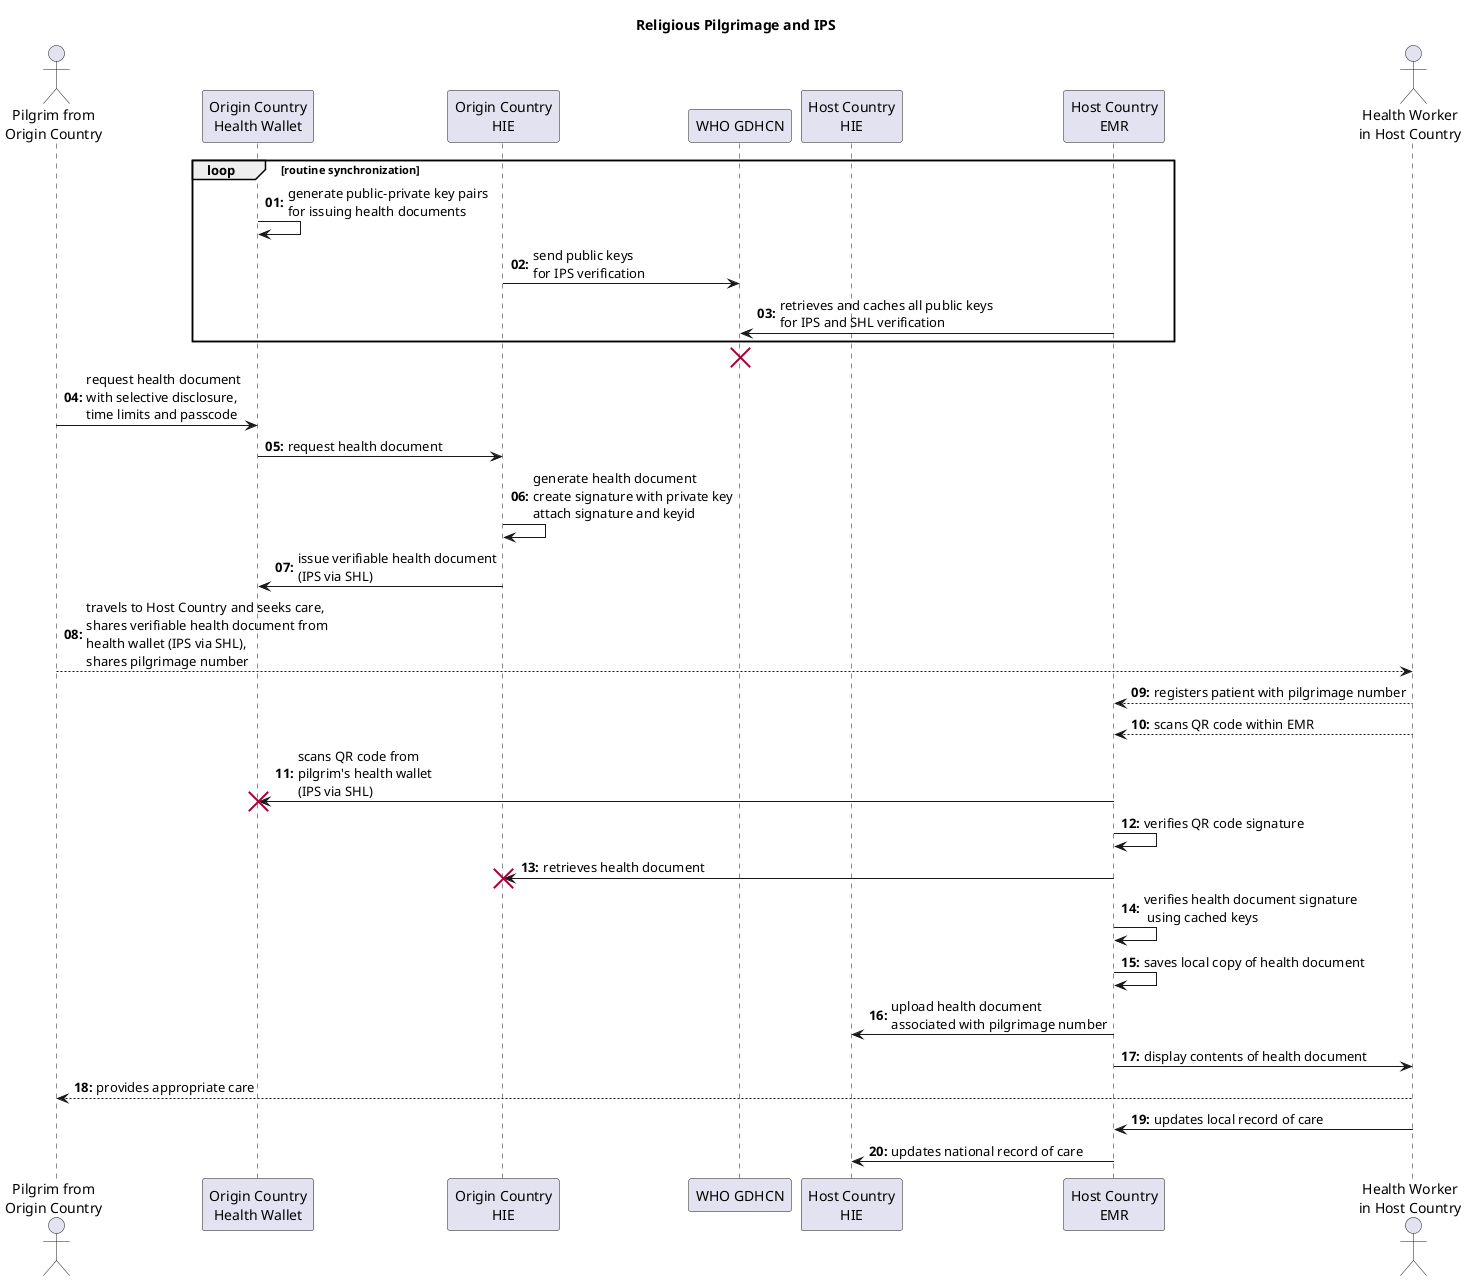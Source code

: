 @startuml
skinparam svgDimensionStyle false

title Religious Pilgrimage and IPS

actor "Pilgrim from\nOrigin Country" as P
participant "Origin Country\nHealth Wallet" as OC
participant "Origin Country\nHIE" as OCHIE
participant "WHO GDHCN" as WHO
participant "Host Country\nHIE" as HCHIE
participant "Host Country\nEMR" as HCEMR
actor "Health Worker\nin Host Country" as HW

autonumber "<b>00:</b>"


loop routine synchronization 
  OC -> OC : generate public-private key pairs\nfor issuing health documents
  OCHIE -> WHO: send public keys\nfor IPS verification
  HCEMR -> WHO : retrieves and caches all public keys\nfor IPS and SHL verification
end
destroy WHO

P -> OC  : request health document\nwith selective disclosure,\ntime limits and passcode
OC -> OCHIE : request health document

OCHIE  -> OCHIE : generate health document\ncreate signature with private key\nattach signature and keyid
OCHIE -> OC : issue verifiable health document\n(IPS via SHL)

P --> HW: travels to Host Country and seeks care,\nshares verifiable health document from\nhealth wallet (IPS via SHL),\nshares pilgrimage number
HW --> HCEMR: registers patient with pilgrimage number
HW --> HCEMR: scans QR code within EMR
HCEMR -> OC: scans QR code from\npilgrim's health wallet\n(IPS via SHL)
destroy OC
HCEMR -> HCEMR: verifies QR code signature
HCEMR  -> OCHIE : retrieves health document
destroy OCHIE


HCEMR-> HCEMR: verifies health document signature\n using cached keys
HCEMR -> HCEMR: saves local copy of health document
HCEMR-> HCHIE: upload health document\nassociated with pilgrimage number
HCEMR->HW: display contents of health document
 
HW --> P: provides appropriate care
HW -> HCEMR: updates local record of care
HCEMR->HCHIE: updates national record of care

@enduml
